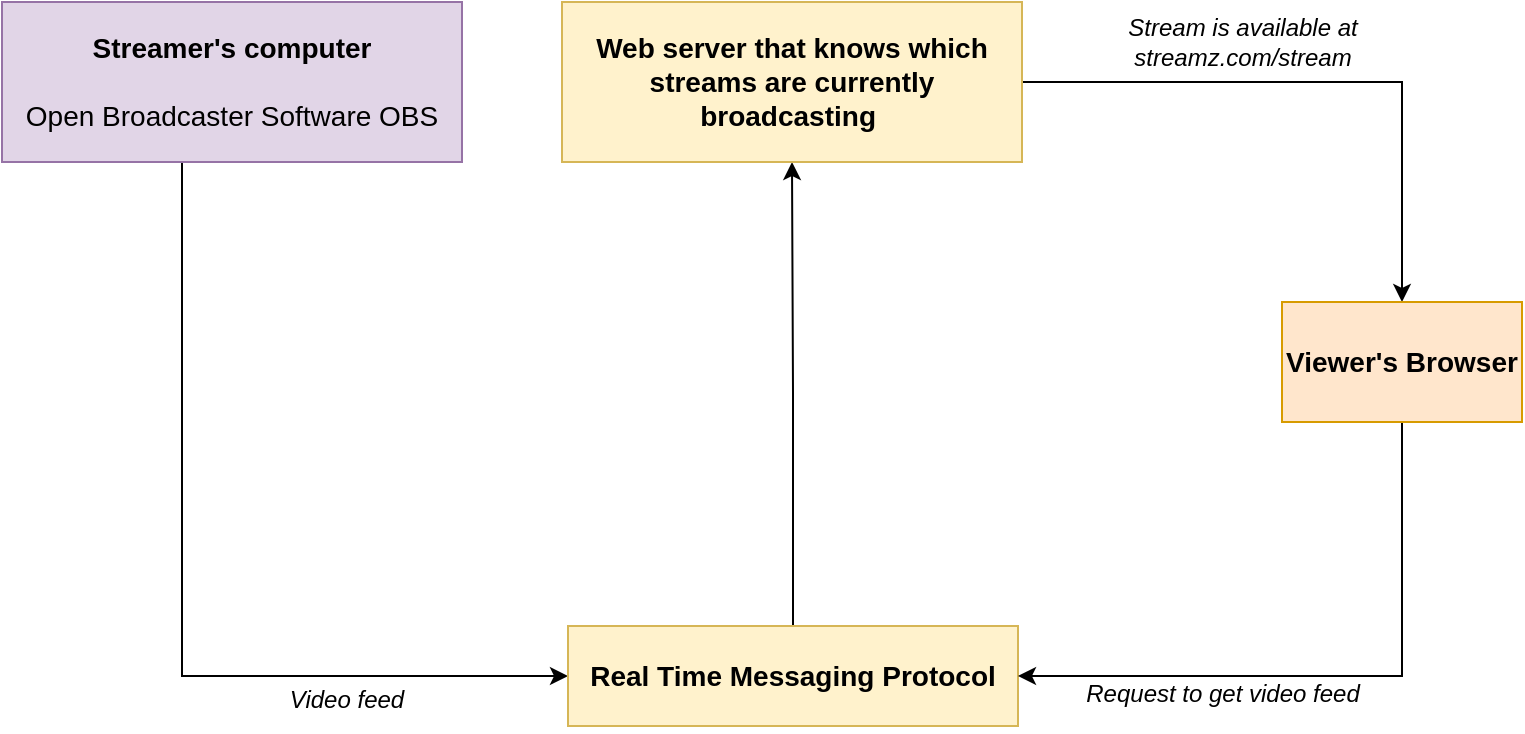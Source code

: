 <mxfile version="20.1.1" type="device"><diagram id="B8WXlke7PHYTL9aJUKtn" name="Page-1"><mxGraphModel dx="1387" dy="791" grid="1" gridSize="10" guides="1" tooltips="1" connect="1" arrows="1" fold="1" page="1" pageScale="1" pageWidth="850" pageHeight="1100" math="0" shadow="0"><root><mxCell id="0"/><mxCell id="1" parent="0"/><mxCell id="pt4rII_6Mx7KjA7k37fA-4" style="edgeStyle=orthogonalEdgeStyle;rounded=0;orthogonalLoop=1;jettySize=auto;html=1;entryX=0;entryY=0.5;entryDx=0;entryDy=0;fontSize=21;" edge="1" parent="1" source="pt4rII_6Mx7KjA7k37fA-1" target="pt4rII_6Mx7KjA7k37fA-3"><mxGeometry relative="1" as="geometry"><Array as="points"><mxPoint x="120" y="517"/></Array></mxGeometry></mxCell><mxCell id="pt4rII_6Mx7KjA7k37fA-1" value="&lt;font style=&quot;font-size: 14px;&quot;&gt;&lt;b style=&quot;&quot;&gt;Streamer's computer&lt;br&gt;&lt;/b&gt;&lt;br&gt;&lt;font style=&quot;font-size: 14px;&quot;&gt;Open Broadcaster Software OBS&lt;/font&gt;&lt;/font&gt;" style="rounded=0;whiteSpace=wrap;html=1;fillColor=#e1d5e7;strokeColor=#9673a6;" vertex="1" parent="1"><mxGeometry x="30" y="180" width="230" height="80" as="geometry"/></mxCell><mxCell id="pt4rII_6Mx7KjA7k37fA-8" style="edgeStyle=orthogonalEdgeStyle;rounded=0;orthogonalLoop=1;jettySize=auto;html=1;entryX=0.5;entryY=1;entryDx=0;entryDy=0;fontSize=14;" edge="1" parent="1" source="pt4rII_6Mx7KjA7k37fA-3" target="pt4rII_6Mx7KjA7k37fA-7"><mxGeometry relative="1" as="geometry"/></mxCell><mxCell id="pt4rII_6Mx7KjA7k37fA-3" value="&lt;font style=&quot;font-size: 14px;&quot;&gt;&lt;b&gt;Real Time Messaging Protocol&lt;/b&gt;&lt;/font&gt;" style="rounded=0;whiteSpace=wrap;html=1;fillColor=#fff2cc;strokeColor=#d6b656;" vertex="1" parent="1"><mxGeometry x="313" y="492" width="225" height="50" as="geometry"/></mxCell><mxCell id="pt4rII_6Mx7KjA7k37fA-5" value="&lt;font style=&quot;font-size: 12px;&quot;&gt;Video feed&lt;/font&gt;" style="text;html=1;align=center;verticalAlign=middle;resizable=0;points=[];autosize=1;strokeColor=none;fillColor=none;fontSize=21;fontStyle=2" vertex="1" parent="1"><mxGeometry x="162" y="505" width="80" height="40" as="geometry"/></mxCell><mxCell id="pt4rII_6Mx7KjA7k37fA-10" value="" style="edgeStyle=orthogonalEdgeStyle;rounded=0;orthogonalLoop=1;jettySize=auto;html=1;fontSize=14;" edge="1" parent="1" source="pt4rII_6Mx7KjA7k37fA-7" target="pt4rII_6Mx7KjA7k37fA-9"><mxGeometry relative="1" as="geometry"/></mxCell><mxCell id="pt4rII_6Mx7KjA7k37fA-7" value="&lt;font style=&quot;font-size: 14px;&quot;&gt;&lt;b&gt;Web server that knows which streams are currently broadcasting&amp;nbsp;&lt;/b&gt;&lt;/font&gt;" style="rounded=0;whiteSpace=wrap;html=1;fillColor=#fff2cc;strokeColor=#d6b656;" vertex="1" parent="1"><mxGeometry x="310" y="180" width="230" height="80" as="geometry"/></mxCell><mxCell id="pt4rII_6Mx7KjA7k37fA-14" style="edgeStyle=orthogonalEdgeStyle;rounded=0;orthogonalLoop=1;jettySize=auto;html=1;entryX=1;entryY=0.5;entryDx=0;entryDy=0;fontSize=14;" edge="1" parent="1" source="pt4rII_6Mx7KjA7k37fA-9" target="pt4rII_6Mx7KjA7k37fA-3"><mxGeometry relative="1" as="geometry"><Array as="points"><mxPoint x="730" y="517"/></Array></mxGeometry></mxCell><mxCell id="pt4rII_6Mx7KjA7k37fA-9" value="&lt;font style=&quot;font-size: 14px;&quot;&gt;&lt;b&gt;Viewer's Browser&lt;/b&gt;&lt;/font&gt;" style="whiteSpace=wrap;html=1;rounded=0;fillColor=#ffe6cc;strokeColor=#d79b00;" vertex="1" parent="1"><mxGeometry x="670" y="330" width="120" height="60" as="geometry"/></mxCell><mxCell id="pt4rII_6Mx7KjA7k37fA-12" value="&lt;font style=&quot;font-size: 12px;&quot;&gt;Request to get video feed&lt;/font&gt;" style="text;html=1;align=center;verticalAlign=middle;resizable=0;points=[];autosize=1;strokeColor=none;fillColor=none;fontSize=14;fontStyle=2" vertex="1" parent="1"><mxGeometry x="560" y="510" width="160" height="30" as="geometry"/></mxCell><mxCell id="pt4rII_6Mx7KjA7k37fA-13" value="Stream is available at &lt;br&gt;streamz.com/stream" style="text;html=1;align=center;verticalAlign=middle;resizable=0;points=[];autosize=1;strokeColor=none;fillColor=none;fontSize=12;fontStyle=2" vertex="1" parent="1"><mxGeometry x="580" y="180" width="140" height="40" as="geometry"/></mxCell></root></mxGraphModel></diagram></mxfile>